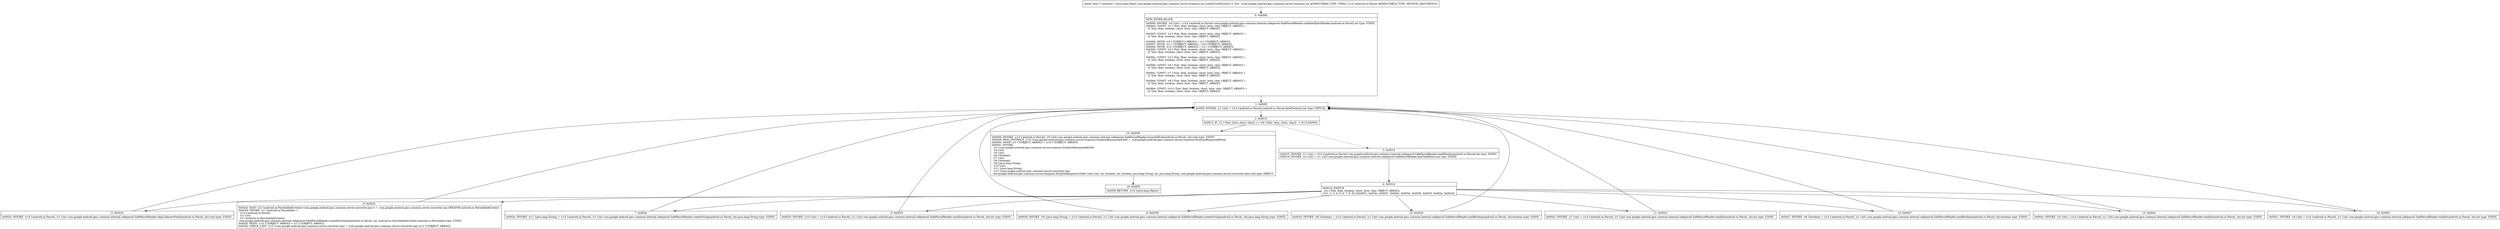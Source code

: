 digraph "CFG forcom.google.android.gms.common.server.response.zai.createFromParcel(Landroid\/os\/Parcel;)Ljava\/lang\/Object;" {
Node_0 [shape=record,label="{0\:\ 0x0000|MTH_ENTER_BLOCK\l|0x0000: INVOKE  (r0 I:int) = (r14 I:android.os.Parcel) com.google.android.gms.common.internal.safeparcel.SafeParcelReader.validateObjectHeader(android.os.Parcel):int type: STATIC \l0x0004: CONST  (r1 I:?[int, float, boolean, short, byte, char, OBJECT, ARRAY]) = \l  (0 ?[int, float, boolean, short, byte, char, OBJECT, ARRAY])\l \l0x0005: CONST  (r2 I:?[int, float, boolean, short, byte, char, OBJECT, ARRAY]) = \l  (0 ?[int, float, boolean, short, byte, char, OBJECT, ARRAY])\l \l0x0006: MOVE  (r9 I:?[OBJECT, ARRAY]) = (r1 I:?[OBJECT, ARRAY]) \l0x0007: MOVE  (r11 I:?[OBJECT, ARRAY]) = (r9 I:?[OBJECT, ARRAY]) \l0x0008: MOVE  (r12 I:?[OBJECT, ARRAY]) = (r11 I:?[OBJECT, ARRAY]) \l0x0009: CONST  (r4 I:?[int, float, boolean, short, byte, char, OBJECT, ARRAY]) = \l  (0 ?[int, float, boolean, short, byte, char, OBJECT, ARRAY])\l \l0x000a: CONST  (r5 I:?[int, float, boolean, short, byte, char, OBJECT, ARRAY]) = \l  (0 ?[int, float, boolean, short, byte, char, OBJECT, ARRAY])\l \l0x000b: CONST  (r6 I:?[int, float, boolean, short, byte, char, OBJECT, ARRAY]) = \l  (0 ?[int, float, boolean, short, byte, char, OBJECT, ARRAY])\l \l0x000c: CONST  (r7 I:?[int, float, boolean, short, byte, char, OBJECT, ARRAY]) = \l  (0 ?[int, float, boolean, short, byte, char, OBJECT, ARRAY])\l \l0x000d: CONST  (r8 I:?[int, float, boolean, short, byte, char, OBJECT, ARRAY]) = \l  (0 ?[int, float, boolean, short, byte, char, OBJECT, ARRAY])\l \l0x000e: CONST  (r10 I:?[int, float, boolean, short, byte, char, OBJECT, ARRAY]) = \l  (0 ?[int, float, boolean, short, byte, char, OBJECT, ARRAY])\l \l}"];
Node_1 [shape=record,label="{1\:\ 0x000f|0x000f: INVOKE  (r1 I:int) = (r14 I:android.os.Parcel) android.os.Parcel.dataPosition():int type: VIRTUAL \l}"];
Node_2 [shape=record,label="{2\:\ 0x0013|0x0013: IF  (r1 I:?[int, byte, short, char]) \>= (r0 I:?[int, byte, short, char])  \-\> B:15:0x0056 \l}"];
Node_3 [shape=record,label="{3\:\ 0x0015|0x0015: INVOKE  (r1 I:int) = (r14 I:android.os.Parcel) com.google.android.gms.common.internal.safeparcel.SafeParcelReader.readHeader(android.os.Parcel):int type: STATIC \l0x0019: INVOKE  (r2 I:int) = (r1 I:int) com.google.android.gms.common.internal.safeparcel.SafeParcelReader.getFieldId(int):int type: STATIC \l}"];
Node_4 [shape=record,label="{4\:\ 0x001d|0x001d: SWITCH  \l  (r2 I:?[int, float, boolean, short, byte, char, OBJECT, ARRAY])\l k:[1, 2, 3, 4, 5, 6, 7, 8, 9] t:[0x0051, 0x004c, 0x0047, 0x0042, 0x003d, 0x0038, 0x0033, 0x002e, 0x0024] \l}"];
Node_5 [shape=record,label="{5\:\ 0x0020|0x0020: INVOKE  (r14 I:android.os.Parcel), (r1 I:int) com.google.android.gms.common.internal.safeparcel.SafeParcelReader.skipUnknownField(android.os.Parcel, int):void type: STATIC \l}"];
Node_6 [shape=record,label="{6\:\ 0x0024|0x0024: SGET  (r2 I:android.os.Parcelable$Creator\<com.google.android.gms.common.server.converter.zaa\>) =  com.google.android.gms.common.server.converter.zaa.CREATOR android.os.Parcelable$Creator \l0x0026: INVOKE  (r1 I:android.os.Parcelable) = \l  (r14 I:android.os.Parcel)\l  (r1 I:int)\l  (r2 I:android.os.Parcelable$Creator)\l com.google.android.gms.common.internal.safeparcel.SafeParcelReader.createParcelable(android.os.Parcel, int, android.os.Parcelable$Creator):android.os.Parcelable type: STATIC \l0x002a: MOVE  (r12 I:?[OBJECT, ARRAY]) = (r1 I:?[OBJECT, ARRAY]) \l0x002b: CHECK_CAST  (r12 I:com.google.android.gms.common.server.converter.zaa) = (com.google.android.gms.common.server.converter.zaa) (r12 I:?[OBJECT, ARRAY]) \l}"];
Node_7 [shape=record,label="{7\:\ 0x002e|0x002e: INVOKE  (r11 I:java.lang.String) = (r14 I:android.os.Parcel), (r1 I:int) com.google.android.gms.common.internal.safeparcel.SafeParcelReader.createString(android.os.Parcel, int):java.lang.String type: STATIC \l}"];
Node_8 [shape=record,label="{8\:\ 0x0033|0x0033: INVOKE  (r10 I:int) = (r14 I:android.os.Parcel), (r1 I:int) com.google.android.gms.common.internal.safeparcel.SafeParcelReader.readInt(android.os.Parcel, int):int type: STATIC \l}"];
Node_9 [shape=record,label="{9\:\ 0x0038|0x0038: INVOKE  (r9 I:java.lang.String) = (r14 I:android.os.Parcel), (r1 I:int) com.google.android.gms.common.internal.safeparcel.SafeParcelReader.createString(android.os.Parcel, int):java.lang.String type: STATIC \l}"];
Node_10 [shape=record,label="{10\:\ 0x003d|0x003d: INVOKE  (r8 I:boolean) = (r14 I:android.os.Parcel), (r1 I:int) com.google.android.gms.common.internal.safeparcel.SafeParcelReader.readBoolean(android.os.Parcel, int):boolean type: STATIC \l}"];
Node_11 [shape=record,label="{11\:\ 0x0042|0x0042: INVOKE  (r7 I:int) = (r14 I:android.os.Parcel), (r1 I:int) com.google.android.gms.common.internal.safeparcel.SafeParcelReader.readInt(android.os.Parcel, int):int type: STATIC \l}"];
Node_12 [shape=record,label="{12\:\ 0x0047|0x0047: INVOKE  (r6 I:boolean) = (r14 I:android.os.Parcel), (r1 I:int) com.google.android.gms.common.internal.safeparcel.SafeParcelReader.readBoolean(android.os.Parcel, int):boolean type: STATIC \l}"];
Node_13 [shape=record,label="{13\:\ 0x004c|0x004c: INVOKE  (r5 I:int) = (r14 I:android.os.Parcel), (r1 I:int) com.google.android.gms.common.internal.safeparcel.SafeParcelReader.readInt(android.os.Parcel, int):int type: STATIC \l}"];
Node_14 [shape=record,label="{14\:\ 0x0051|0x0051: INVOKE  (r4 I:int) = (r14 I:android.os.Parcel), (r1 I:int) com.google.android.gms.common.internal.safeparcel.SafeParcelReader.readInt(android.os.Parcel, int):int type: STATIC \l}"];
Node_15 [shape=record,label="{15\:\ 0x0056|0x0056: INVOKE  (r14 I:android.os.Parcel), (r0 I:int) com.google.android.gms.common.internal.safeparcel.SafeParcelReader.ensureAtEnd(android.os.Parcel, int):void type: STATIC \l0x0059: NEW_INSTANCE  (r14 I:com.google.android.gms.common.server.response.FastJsonResponse$Field) =  com.google.android.gms.common.server.response.FastJsonResponse$Field \l0x005b: MOVE  (r3 I:?[OBJECT, ARRAY]) = (r14 I:?[OBJECT, ARRAY]) \l0x005c: INVOKE  \l  (r3 I:com.google.android.gms.common.server.response.FastJsonResponse$Field)\l  (r4 I:int)\l  (r5 I:int)\l  (r6 I:boolean)\l  (r7 I:int)\l  (r8 I:boolean)\l  (r9 I:java.lang.String)\l  (r10 I:int)\l  (r11 I:java.lang.String)\l  (r12 I:com.google.android.gms.common.server.converter.zaa)\l com.google.android.gms.common.server.response.FastJsonResponse.Field.\<init\>(int, int, boolean, int, boolean, java.lang.String, int, java.lang.String, com.google.android.gms.common.server.converter.zaa):void type: DIRECT \l}"];
Node_16 [shape=record,label="{16\:\ 0x005f|0x005f: RETURN  (r14 I:java.lang.Object) \l}"];
MethodNode[shape=record,label="{public final \/* synthetic *\/ java.lang.Object com.google.android.gms.common.server.response.zai.createFromParcel((r13 'this' I:com.google.android.gms.common.server.response.zai A[IMMUTABLE_TYPE, THIS]), (r14 I:android.os.Parcel A[IMMUTABLE_TYPE, METHOD_ARGUMENT])) }"];
MethodNode -> Node_0;
Node_0 -> Node_1;
Node_1 -> Node_2;
Node_2 -> Node_3[style=dashed];
Node_2 -> Node_15;
Node_3 -> Node_4;
Node_4 -> Node_5;
Node_4 -> Node_6;
Node_4 -> Node_7;
Node_4 -> Node_8;
Node_4 -> Node_9;
Node_4 -> Node_10;
Node_4 -> Node_11;
Node_4 -> Node_12;
Node_4 -> Node_13;
Node_4 -> Node_14;
Node_5 -> Node_1;
Node_6 -> Node_1;
Node_7 -> Node_1;
Node_8 -> Node_1;
Node_9 -> Node_1;
Node_10 -> Node_1;
Node_11 -> Node_1;
Node_12 -> Node_1;
Node_13 -> Node_1;
Node_14 -> Node_1;
Node_15 -> Node_16;
}

